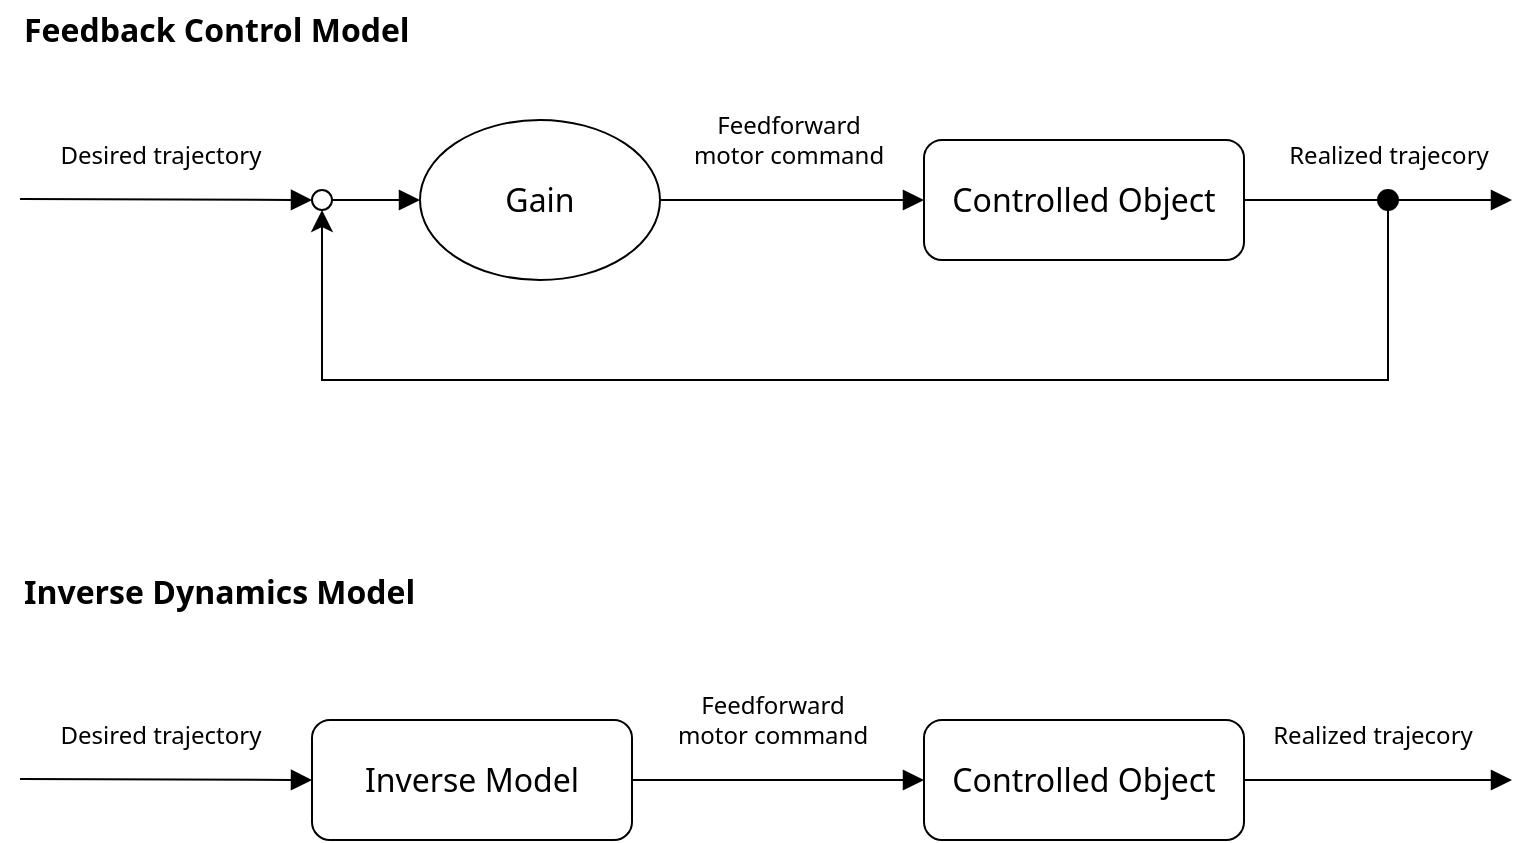 <mxfile version="22.1.11" type="device">
  <diagram name="Page-1" id="_bZPcYFoVLMulygTzIVQ">
    <mxGraphModel dx="1069" dy="810" grid="1" gridSize="10" guides="1" tooltips="1" connect="1" arrows="1" fold="1" page="1" pageScale="1" pageWidth="827" pageHeight="1169" math="0" shadow="0">
      <root>
        <mxCell id="0" />
        <mxCell id="1" parent="0" />
        <mxCell id="yRUXcdPz_VsaYOSXyMIE-51" value="" style="group" vertex="1" connectable="0" parent="1">
          <mxGeometry x="41" y="470" width="746" height="140" as="geometry" />
        </mxCell>
        <mxCell id="yRUXcdPz_VsaYOSXyMIE-12" value="" style="group;fontFamily=Segoe UI;" vertex="1" connectable="0" parent="yRUXcdPz_VsaYOSXyMIE-51">
          <mxGeometry y="80" width="746" height="60" as="geometry" />
        </mxCell>
        <mxCell id="yRUXcdPz_VsaYOSXyMIE-1" value="&lt;font&gt;Inverse Model&lt;/font&gt;" style="rounded=1;whiteSpace=wrap;html=1;fontSize=16;rotation=0;fontFamily=Segoe UI;" vertex="1" parent="yRUXcdPz_VsaYOSXyMIE-12">
          <mxGeometry x="146" width="160" height="60" as="geometry" />
        </mxCell>
        <mxCell id="yRUXcdPz_VsaYOSXyMIE-2" value="&lt;font&gt;Controlled Object&lt;/font&gt;" style="rounded=1;whiteSpace=wrap;html=1;fontSize=16;rotation=0;fontFamily=Segoe UI;" vertex="1" parent="yRUXcdPz_VsaYOSXyMIE-12">
          <mxGeometry x="452" width="160" height="60" as="geometry" />
        </mxCell>
        <mxCell id="yRUXcdPz_VsaYOSXyMIE-8" value="&lt;p style=&quot;line-height: 130%;&quot;&gt;Feedforward &lt;br&gt;motor command&lt;br&gt;&lt;/p&gt;" style="html=1;verticalAlign=bottom;endArrow=block;curved=0;rounded=0;fontSize=12;startSize=8;endSize=8;exitX=1;exitY=0.5;exitDx=0;exitDy=0;entryX=0;entryY=0.5;entryDx=0;entryDy=0;fontFamily=Segoe UI;" edge="1" parent="yRUXcdPz_VsaYOSXyMIE-12" source="yRUXcdPz_VsaYOSXyMIE-1" target="yRUXcdPz_VsaYOSXyMIE-2">
          <mxGeometry x="-0.041" width="80" relative="1" as="geometry">
            <mxPoint x="326" y="29.5" as="sourcePoint" />
            <mxPoint x="406" y="29.5" as="targetPoint" />
            <mxPoint as="offset" />
          </mxGeometry>
        </mxCell>
        <mxCell id="yRUXcdPz_VsaYOSXyMIE-9" value="&lt;p style=&quot;line-height: 130%;&quot;&gt;Realized trajecory&lt;br&gt;&lt;/p&gt;" style="html=1;verticalAlign=bottom;endArrow=block;curved=0;rounded=0;fontSize=12;startSize=8;endSize=8;exitX=1;exitY=0.5;exitDx=0;exitDy=0;fontFamily=Segoe UI;" edge="1" parent="yRUXcdPz_VsaYOSXyMIE-12" source="yRUXcdPz_VsaYOSXyMIE-2">
          <mxGeometry x="-0.045" width="80" relative="1" as="geometry">
            <mxPoint x="659" y="30" as="sourcePoint" />
            <mxPoint x="746" y="30" as="targetPoint" />
            <mxPoint as="offset" />
          </mxGeometry>
        </mxCell>
        <mxCell id="yRUXcdPz_VsaYOSXyMIE-11" value="&lt;p style=&quot;line-height: 130%;&quot;&gt;Desired trajectory&lt;/p&gt;" style="html=1;verticalAlign=bottom;endArrow=block;curved=0;rounded=0;fontSize=12;startSize=8;endSize=8;exitX=1;exitY=0.5;exitDx=0;exitDy=0;entryX=0;entryY=0.5;entryDx=0;entryDy=0;fontFamily=Segoe UI;" edge="1" parent="yRUXcdPz_VsaYOSXyMIE-12" target="yRUXcdPz_VsaYOSXyMIE-1">
          <mxGeometry x="-0.041" width="80" relative="1" as="geometry">
            <mxPoint y="29.5" as="sourcePoint" />
            <mxPoint x="99" y="30" as="targetPoint" />
            <mxPoint as="offset" />
          </mxGeometry>
        </mxCell>
        <mxCell id="yRUXcdPz_VsaYOSXyMIE-50" value="&lt;span style=&quot;color: rgb(0, 0, 0); font-family: &amp;quot;Segoe UI&amp;quot;; font-size: 16px; font-style: normal; font-variant-ligatures: normal; font-variant-caps: normal; font-weight: 700; letter-spacing: normal; orphans: 2; text-align: left; text-indent: 0px; text-transform: none; widows: 2; word-spacing: 0px; -webkit-text-stroke-width: 0px; text-decoration-thickness: initial; text-decoration-style: initial; text-decoration-color: initial; float: none; display: inline !important;&quot;&gt;Inverse Dynamics Model&lt;/span&gt;" style="text;whiteSpace=wrap;html=1;fontSize=16;" vertex="1" parent="yRUXcdPz_VsaYOSXyMIE-51">
          <mxGeometry width="220" height="40" as="geometry" />
        </mxCell>
        <mxCell id="yRUXcdPz_VsaYOSXyMIE-52" value="" style="group" vertex="1" connectable="0" parent="1">
          <mxGeometry x="41" y="190" width="746" height="140" as="geometry" />
        </mxCell>
        <mxCell id="yRUXcdPz_VsaYOSXyMIE-21" value="" style="group;fontFamily=Segoe UI;" vertex="1" connectable="0" parent="yRUXcdPz_VsaYOSXyMIE-52">
          <mxGeometry y="70" width="746" height="70" as="geometry" />
        </mxCell>
        <mxCell id="yRUXcdPz_VsaYOSXyMIE-28" value="" style="ellipse;whiteSpace=wrap;html=1;aspect=fixed;fontSize=16;fontFamily=Segoe UI;" vertex="1" parent="yRUXcdPz_VsaYOSXyMIE-21">
          <mxGeometry x="146" y="25" width="10" height="10" as="geometry" />
        </mxCell>
        <mxCell id="yRUXcdPz_VsaYOSXyMIE-23" value="&lt;font&gt;Controlled Object&lt;/font&gt;" style="rounded=1;whiteSpace=wrap;html=1;fontSize=16;rotation=0;fontFamily=Segoe UI;" vertex="1" parent="yRUXcdPz_VsaYOSXyMIE-21">
          <mxGeometry x="452" width="160" height="60" as="geometry" />
        </mxCell>
        <mxCell id="yRUXcdPz_VsaYOSXyMIE-24" value="&lt;p style=&quot;line-height: 130%;&quot;&gt;Feedforward &lt;br&gt;motor command&lt;br&gt;&lt;/p&gt;" style="html=1;verticalAlign=bottom;endArrow=block;curved=0;rounded=0;fontSize=12;startSize=8;endSize=8;exitX=1;exitY=0.5;exitDx=0;exitDy=0;entryX=0;entryY=0.5;entryDx=0;entryDy=0;fontFamily=Segoe UI;" edge="1" parent="yRUXcdPz_VsaYOSXyMIE-21" source="yRUXcdPz_VsaYOSXyMIE-27" target="yRUXcdPz_VsaYOSXyMIE-23">
          <mxGeometry x="-0.041" width="80" relative="1" as="geometry">
            <mxPoint x="306" y="30" as="sourcePoint" />
            <mxPoint x="406" y="29.5" as="targetPoint" />
            <mxPoint as="offset" />
          </mxGeometry>
        </mxCell>
        <mxCell id="yRUXcdPz_VsaYOSXyMIE-25" value="&lt;p style=&quot;line-height: 130%;&quot;&gt;Realized trajecory&lt;br&gt;&lt;/p&gt;" style="html=1;verticalAlign=bottom;endArrow=block;curved=0;rounded=0;fontSize=12;startSize=8;endSize=8;exitX=1;exitY=0.5;exitDx=0;exitDy=0;fontFamily=Segoe UI;" edge="1" parent="yRUXcdPz_VsaYOSXyMIE-21" source="yRUXcdPz_VsaYOSXyMIE-38">
          <mxGeometry x="-1" y="-5" width="80" relative="1" as="geometry">
            <mxPoint x="659" y="30" as="sourcePoint" />
            <mxPoint x="746" y="30" as="targetPoint" />
            <mxPoint x="-5" y="-5" as="offset" />
          </mxGeometry>
        </mxCell>
        <mxCell id="yRUXcdPz_VsaYOSXyMIE-26" value="&lt;p style=&quot;line-height: 130%;&quot;&gt;Desired trajectory&lt;/p&gt;" style="html=1;verticalAlign=bottom;endArrow=block;curved=0;rounded=0;fontSize=12;startSize=8;endSize=8;exitX=1;exitY=0.5;exitDx=0;exitDy=0;entryX=0;entryY=0.5;entryDx=0;entryDy=0;fontFamily=Segoe UI;" edge="1" parent="yRUXcdPz_VsaYOSXyMIE-21" target="yRUXcdPz_VsaYOSXyMIE-28">
          <mxGeometry x="-0.041" width="80" relative="1" as="geometry">
            <mxPoint y="29.5" as="sourcePoint" />
            <mxPoint x="146" y="30" as="targetPoint" />
            <mxPoint as="offset" />
          </mxGeometry>
        </mxCell>
        <mxCell id="yRUXcdPz_VsaYOSXyMIE-27" value="Gain" style="ellipse;whiteSpace=wrap;html=1;fontSize=16;fontFamily=Segoe UI;" vertex="1" parent="yRUXcdPz_VsaYOSXyMIE-21">
          <mxGeometry x="200" y="-10" width="120" height="80" as="geometry" />
        </mxCell>
        <mxCell id="yRUXcdPz_VsaYOSXyMIE-29" value="&lt;p style=&quot;line-height: 130%;&quot;&gt;&lt;br&gt;&lt;/p&gt;" style="html=1;verticalAlign=bottom;endArrow=block;curved=0;rounded=0;fontSize=12;startSize=8;endSize=8;exitX=1;exitY=0.5;exitDx=0;exitDy=0;entryX=0;entryY=0.5;entryDx=0;entryDy=0;fontFamily=Segoe UI;" edge="1" parent="yRUXcdPz_VsaYOSXyMIE-21" source="yRUXcdPz_VsaYOSXyMIE-28" target="yRUXcdPz_VsaYOSXyMIE-27">
          <mxGeometry x="-0.041" width="80" relative="1" as="geometry">
            <mxPoint x="163" y="29.69" as="sourcePoint" />
            <mxPoint x="190" y="30" as="targetPoint" />
            <mxPoint as="offset" />
          </mxGeometry>
        </mxCell>
        <mxCell id="yRUXcdPz_VsaYOSXyMIE-38" value="" style="ellipse;whiteSpace=wrap;html=1;aspect=fixed;fontSize=16;fontFamily=Segoe UI;fillColor=#000000;" vertex="1" parent="yRUXcdPz_VsaYOSXyMIE-21">
          <mxGeometry x="679" y="25" width="10" height="10" as="geometry" />
        </mxCell>
        <mxCell id="yRUXcdPz_VsaYOSXyMIE-39" value="" style="html=1;verticalAlign=bottom;endArrow=none;curved=0;rounded=0;fontSize=12;startSize=8;endSize=8;exitX=1;exitY=0.5;exitDx=0;exitDy=0;fontFamily=Segoe UI;endFill=0;" edge="1" parent="yRUXcdPz_VsaYOSXyMIE-21" source="yRUXcdPz_VsaYOSXyMIE-23" target="yRUXcdPz_VsaYOSXyMIE-38">
          <mxGeometry x="-0.045" width="80" relative="1" as="geometry">
            <mxPoint x="653" y="310" as="sourcePoint" />
            <mxPoint x="787" y="310" as="targetPoint" />
            <mxPoint as="offset" />
          </mxGeometry>
        </mxCell>
        <mxCell id="yRUXcdPz_VsaYOSXyMIE-46" value="" style="edgeStyle=orthogonalEdgeStyle;orthogonalLoop=1;jettySize=auto;html=1;rounded=0;fontSize=12;startSize=8;endSize=8;entryX=0.5;entryY=1;entryDx=0;entryDy=0;exitX=0.5;exitY=1;exitDx=0;exitDy=0;fontFamily=Segoe UI;" edge="1" parent="yRUXcdPz_VsaYOSXyMIE-21" source="yRUXcdPz_VsaYOSXyMIE-38" target="yRUXcdPz_VsaYOSXyMIE-28">
          <mxGeometry width="120" relative="1" as="geometry">
            <mxPoint x="529" y="40" as="sourcePoint" />
            <mxPoint x="409" y="40" as="targetPoint" />
            <Array as="points">
              <mxPoint x="684" y="120" />
              <mxPoint x="151" y="120" />
            </Array>
          </mxGeometry>
        </mxCell>
        <mxCell id="yRUXcdPz_VsaYOSXyMIE-48" value="Feedback Control Model" style="text;strokeColor=none;align=left;fillColor=none;html=1;verticalAlign=middle;whiteSpace=wrap;rounded=0;fontSize=16;fontFamily=Segoe UI;fontStyle=1" vertex="1" parent="yRUXcdPz_VsaYOSXyMIE-52">
          <mxGeometry width="199" height="30" as="geometry" />
        </mxCell>
      </root>
    </mxGraphModel>
  </diagram>
</mxfile>
